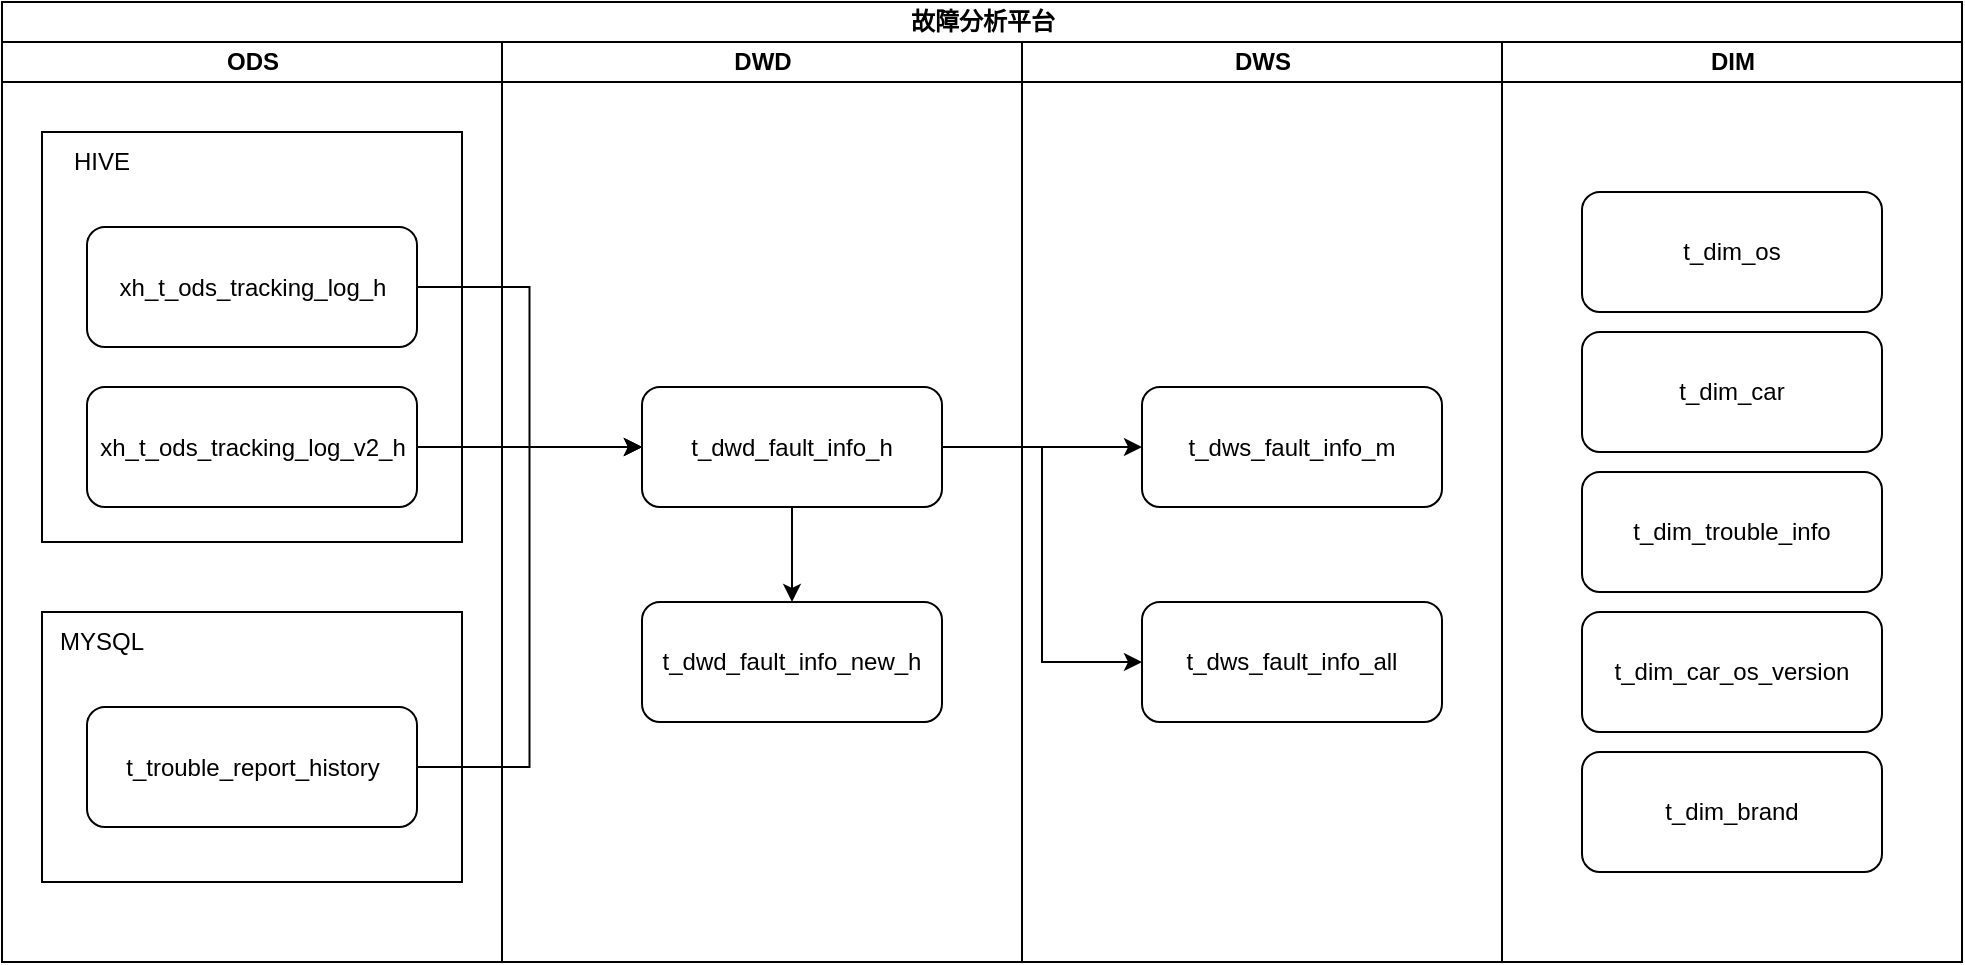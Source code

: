 <mxfile version="24.7.8">
  <diagram name="第 1 页" id="EvpwKrKA3-EfutIVr8yf">
    <mxGraphModel dx="1386" dy="749" grid="1" gridSize="10" guides="1" tooltips="1" connect="1" arrows="1" fold="1" page="1" pageScale="1" pageWidth="827" pageHeight="1169" math="0" shadow="0">
      <root>
        <mxCell id="0" />
        <mxCell id="1" parent="0" />
        <mxCell id="E8TL_koa1jEblqHzp171-4" value="故障分析平台" style="swimlane;childLayout=stackLayout;resizeParent=1;resizeParentMax=0;startSize=20;html=1;" vertex="1" parent="1">
          <mxGeometry x="180.0" y="105" width="980" height="480" as="geometry" />
        </mxCell>
        <mxCell id="E8TL_koa1jEblqHzp171-5" value="ODS" style="swimlane;startSize=20;html=1;" vertex="1" parent="E8TL_koa1jEblqHzp171-4">
          <mxGeometry y="20" width="250" height="460" as="geometry" />
        </mxCell>
        <mxCell id="E8TL_koa1jEblqHzp171-11" value="" style="rounded=0;whiteSpace=wrap;html=1;" vertex="1" parent="E8TL_koa1jEblqHzp171-5">
          <mxGeometry x="20" y="45" width="210" height="205" as="geometry" />
        </mxCell>
        <mxCell id="E8TL_koa1jEblqHzp171-9" value="xh_t_ods_tracking_log_h" style="rounded=1;whiteSpace=wrap;html=1;" vertex="1" parent="E8TL_koa1jEblqHzp171-5">
          <mxGeometry x="42.5" y="92.5" width="165" height="60" as="geometry" />
        </mxCell>
        <mxCell id="E8TL_koa1jEblqHzp171-10" value="xh_t_ods_tracking_log_v2_h" style="rounded=1;whiteSpace=wrap;html=1;" vertex="1" parent="E8TL_koa1jEblqHzp171-5">
          <mxGeometry x="42.5" y="172.5" width="165" height="60" as="geometry" />
        </mxCell>
        <mxCell id="E8TL_koa1jEblqHzp171-12" value="HIVE" style="text;html=1;align=center;verticalAlign=middle;whiteSpace=wrap;rounded=0;" vertex="1" parent="E8TL_koa1jEblqHzp171-5">
          <mxGeometry x="20.0" y="45" width="60" height="30" as="geometry" />
        </mxCell>
        <mxCell id="E8TL_koa1jEblqHzp171-13" value="" style="rounded=0;whiteSpace=wrap;html=1;" vertex="1" parent="E8TL_koa1jEblqHzp171-5">
          <mxGeometry x="20" y="285" width="210" height="135" as="geometry" />
        </mxCell>
        <mxCell id="E8TL_koa1jEblqHzp171-14" value="MYSQL" style="text;html=1;align=center;verticalAlign=middle;whiteSpace=wrap;rounded=0;" vertex="1" parent="E8TL_koa1jEblqHzp171-5">
          <mxGeometry x="20.0" y="285" width="60" height="30" as="geometry" />
        </mxCell>
        <mxCell id="E8TL_koa1jEblqHzp171-15" value="t_trouble_report_history" style="rounded=1;whiteSpace=wrap;html=1;" vertex="1" parent="E8TL_koa1jEblqHzp171-5">
          <mxGeometry x="42.5" y="332.5" width="165" height="60" as="geometry" />
        </mxCell>
        <mxCell id="E8TL_koa1jEblqHzp171-6" value="DWD" style="swimlane;startSize=20;html=1;" vertex="1" parent="E8TL_koa1jEblqHzp171-4">
          <mxGeometry x="250" y="20" width="260" height="460" as="geometry" />
        </mxCell>
        <mxCell id="E8TL_koa1jEblqHzp171-23" style="edgeStyle=orthogonalEdgeStyle;rounded=0;orthogonalLoop=1;jettySize=auto;html=1;exitX=0.5;exitY=1;exitDx=0;exitDy=0;entryX=0.5;entryY=0;entryDx=0;entryDy=0;" edge="1" parent="E8TL_koa1jEblqHzp171-6" source="E8TL_koa1jEblqHzp171-16" target="E8TL_koa1jEblqHzp171-22">
          <mxGeometry relative="1" as="geometry" />
        </mxCell>
        <mxCell id="E8TL_koa1jEblqHzp171-16" value="t_dwd_fault_info_h" style="rounded=1;whiteSpace=wrap;html=1;" vertex="1" parent="E8TL_koa1jEblqHzp171-6">
          <mxGeometry x="70" y="172.5" width="150" height="60" as="geometry" />
        </mxCell>
        <mxCell id="E8TL_koa1jEblqHzp171-22" value="t_dwd_fault_info_new_h" style="rounded=1;whiteSpace=wrap;html=1;" vertex="1" parent="E8TL_koa1jEblqHzp171-6">
          <mxGeometry x="70" y="280" width="150" height="60" as="geometry" />
        </mxCell>
        <mxCell id="E8TL_koa1jEblqHzp171-7" value="DWS" style="swimlane;startSize=20;html=1;" vertex="1" parent="E8TL_koa1jEblqHzp171-4">
          <mxGeometry x="510" y="20" width="240" height="460" as="geometry" />
        </mxCell>
        <mxCell id="E8TL_koa1jEblqHzp171-29" value="t_dws_fault_info_m" style="rounded=1;whiteSpace=wrap;html=1;" vertex="1" parent="E8TL_koa1jEblqHzp171-7">
          <mxGeometry x="60" y="172.5" width="150" height="60" as="geometry" />
        </mxCell>
        <mxCell id="E8TL_koa1jEblqHzp171-30" value="t_dws_fault_info_all" style="rounded=1;whiteSpace=wrap;html=1;" vertex="1" parent="E8TL_koa1jEblqHzp171-7">
          <mxGeometry x="60" y="280" width="150" height="60" as="geometry" />
        </mxCell>
        <mxCell id="E8TL_koa1jEblqHzp171-8" value="DIM" style="swimlane;startSize=20;html=1;" vertex="1" parent="E8TL_koa1jEblqHzp171-4">
          <mxGeometry x="750" y="20" width="230" height="460" as="geometry" />
        </mxCell>
        <mxCell id="E8TL_koa1jEblqHzp171-24" value="t_dim_car_os_version" style="rounded=1;whiteSpace=wrap;html=1;" vertex="1" parent="E8TL_koa1jEblqHzp171-8">
          <mxGeometry x="40" y="285" width="150" height="60" as="geometry" />
        </mxCell>
        <mxCell id="E8TL_koa1jEblqHzp171-25" value="t_dim_trouble_info" style="rounded=1;whiteSpace=wrap;html=1;" vertex="1" parent="E8TL_koa1jEblqHzp171-8">
          <mxGeometry x="40" y="215" width="150" height="60" as="geometry" />
        </mxCell>
        <mxCell id="E8TL_koa1jEblqHzp171-26" value="t_dim_car" style="rounded=1;whiteSpace=wrap;html=1;" vertex="1" parent="E8TL_koa1jEblqHzp171-8">
          <mxGeometry x="40" y="145" width="150" height="60" as="geometry" />
        </mxCell>
        <mxCell id="E8TL_koa1jEblqHzp171-27" value="t_dim_os" style="rounded=1;whiteSpace=wrap;html=1;" vertex="1" parent="E8TL_koa1jEblqHzp171-8">
          <mxGeometry x="40" y="75" width="150" height="60" as="geometry" />
        </mxCell>
        <mxCell id="E8TL_koa1jEblqHzp171-28" value="t_dim_brand" style="rounded=1;whiteSpace=wrap;html=1;" vertex="1" parent="E8TL_koa1jEblqHzp171-8">
          <mxGeometry x="40" y="355" width="150" height="60" as="geometry" />
        </mxCell>
        <mxCell id="E8TL_koa1jEblqHzp171-17" style="edgeStyle=orthogonalEdgeStyle;rounded=0;orthogonalLoop=1;jettySize=auto;html=1;exitX=1;exitY=0.5;exitDx=0;exitDy=0;entryX=0;entryY=0.5;entryDx=0;entryDy=0;" edge="1" parent="E8TL_koa1jEblqHzp171-4" source="E8TL_koa1jEblqHzp171-9" target="E8TL_koa1jEblqHzp171-16">
          <mxGeometry relative="1" as="geometry" />
        </mxCell>
        <mxCell id="E8TL_koa1jEblqHzp171-18" style="edgeStyle=orthogonalEdgeStyle;rounded=0;orthogonalLoop=1;jettySize=auto;html=1;exitX=1;exitY=0.5;exitDx=0;exitDy=0;entryX=0;entryY=0.5;entryDx=0;entryDy=0;" edge="1" parent="E8TL_koa1jEblqHzp171-4" source="E8TL_koa1jEblqHzp171-10" target="E8TL_koa1jEblqHzp171-16">
          <mxGeometry relative="1" as="geometry" />
        </mxCell>
        <mxCell id="E8TL_koa1jEblqHzp171-19" style="edgeStyle=orthogonalEdgeStyle;rounded=0;orthogonalLoop=1;jettySize=auto;html=1;exitX=1;exitY=0.5;exitDx=0;exitDy=0;entryX=0;entryY=0.5;entryDx=0;entryDy=0;" edge="1" parent="E8TL_koa1jEblqHzp171-4" source="E8TL_koa1jEblqHzp171-15" target="E8TL_koa1jEblqHzp171-16">
          <mxGeometry relative="1" as="geometry" />
        </mxCell>
        <mxCell id="E8TL_koa1jEblqHzp171-31" style="edgeStyle=orthogonalEdgeStyle;rounded=0;orthogonalLoop=1;jettySize=auto;html=1;exitX=1;exitY=0.5;exitDx=0;exitDy=0;entryX=0;entryY=0.5;entryDx=0;entryDy=0;" edge="1" parent="E8TL_koa1jEblqHzp171-4" source="E8TL_koa1jEblqHzp171-16" target="E8TL_koa1jEblqHzp171-29">
          <mxGeometry relative="1" as="geometry" />
        </mxCell>
        <mxCell id="E8TL_koa1jEblqHzp171-32" style="edgeStyle=orthogonalEdgeStyle;rounded=0;orthogonalLoop=1;jettySize=auto;html=1;exitX=1;exitY=0.5;exitDx=0;exitDy=0;entryX=0;entryY=0.5;entryDx=0;entryDy=0;" edge="1" parent="E8TL_koa1jEblqHzp171-4" source="E8TL_koa1jEblqHzp171-16" target="E8TL_koa1jEblqHzp171-30">
          <mxGeometry relative="1" as="geometry" />
        </mxCell>
      </root>
    </mxGraphModel>
  </diagram>
</mxfile>
